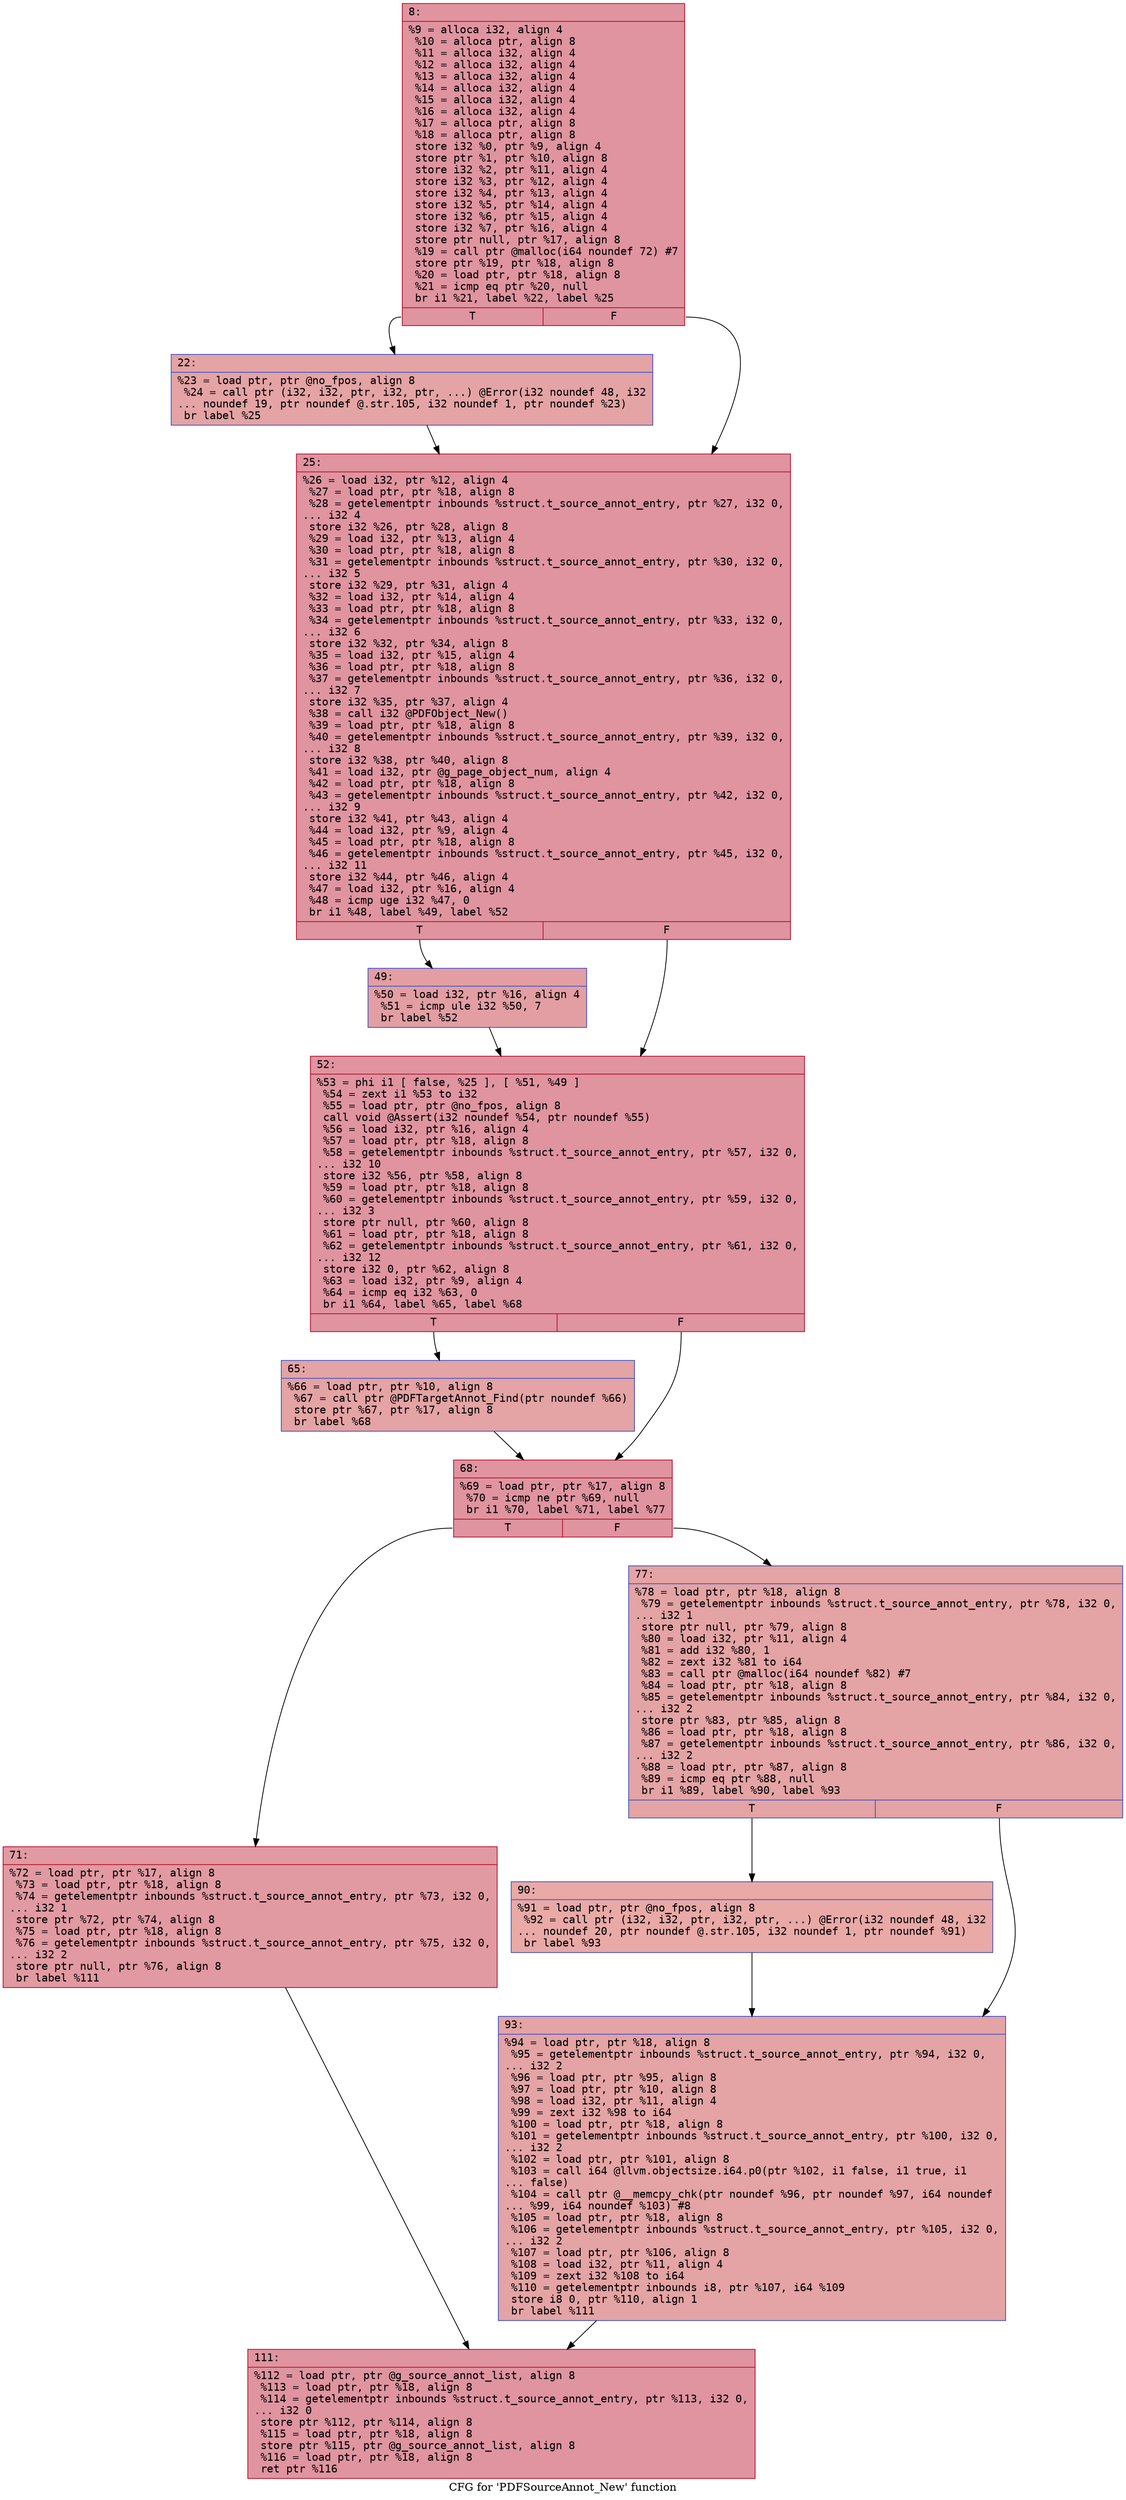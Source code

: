 digraph "CFG for 'PDFSourceAnnot_New' function" {
	label="CFG for 'PDFSourceAnnot_New' function";

	Node0x6000005318b0 [shape=record,color="#b70d28ff", style=filled, fillcolor="#b70d2870" fontname="Courier",label="{8:\l|  %9 = alloca i32, align 4\l  %10 = alloca ptr, align 8\l  %11 = alloca i32, align 4\l  %12 = alloca i32, align 4\l  %13 = alloca i32, align 4\l  %14 = alloca i32, align 4\l  %15 = alloca i32, align 4\l  %16 = alloca i32, align 4\l  %17 = alloca ptr, align 8\l  %18 = alloca ptr, align 8\l  store i32 %0, ptr %9, align 4\l  store ptr %1, ptr %10, align 8\l  store i32 %2, ptr %11, align 4\l  store i32 %3, ptr %12, align 4\l  store i32 %4, ptr %13, align 4\l  store i32 %5, ptr %14, align 4\l  store i32 %6, ptr %15, align 4\l  store i32 %7, ptr %16, align 4\l  store ptr null, ptr %17, align 8\l  %19 = call ptr @malloc(i64 noundef 72) #7\l  store ptr %19, ptr %18, align 8\l  %20 = load ptr, ptr %18, align 8\l  %21 = icmp eq ptr %20, null\l  br i1 %21, label %22, label %25\l|{<s0>T|<s1>F}}"];
	Node0x6000005318b0:s0 -> Node0x6000005319a0[tooltip="8 -> 22\nProbability 37.50%" ];
	Node0x6000005318b0:s1 -> Node0x6000005319f0[tooltip="8 -> 25\nProbability 62.50%" ];
	Node0x6000005319a0 [shape=record,color="#3d50c3ff", style=filled, fillcolor="#c32e3170" fontname="Courier",label="{22:\l|  %23 = load ptr, ptr @no_fpos, align 8\l  %24 = call ptr (i32, i32, ptr, i32, ptr, ...) @Error(i32 noundef 48, i32\l... noundef 19, ptr noundef @.str.105, i32 noundef 1, ptr noundef %23)\l  br label %25\l}"];
	Node0x6000005319a0 -> Node0x6000005319f0[tooltip="22 -> 25\nProbability 100.00%" ];
	Node0x6000005319f0 [shape=record,color="#b70d28ff", style=filled, fillcolor="#b70d2870" fontname="Courier",label="{25:\l|  %26 = load i32, ptr %12, align 4\l  %27 = load ptr, ptr %18, align 8\l  %28 = getelementptr inbounds %struct.t_source_annot_entry, ptr %27, i32 0,\l... i32 4\l  store i32 %26, ptr %28, align 8\l  %29 = load i32, ptr %13, align 4\l  %30 = load ptr, ptr %18, align 8\l  %31 = getelementptr inbounds %struct.t_source_annot_entry, ptr %30, i32 0,\l... i32 5\l  store i32 %29, ptr %31, align 4\l  %32 = load i32, ptr %14, align 4\l  %33 = load ptr, ptr %18, align 8\l  %34 = getelementptr inbounds %struct.t_source_annot_entry, ptr %33, i32 0,\l... i32 6\l  store i32 %32, ptr %34, align 8\l  %35 = load i32, ptr %15, align 4\l  %36 = load ptr, ptr %18, align 8\l  %37 = getelementptr inbounds %struct.t_source_annot_entry, ptr %36, i32 0,\l... i32 7\l  store i32 %35, ptr %37, align 4\l  %38 = call i32 @PDFObject_New()\l  %39 = load ptr, ptr %18, align 8\l  %40 = getelementptr inbounds %struct.t_source_annot_entry, ptr %39, i32 0,\l... i32 8\l  store i32 %38, ptr %40, align 8\l  %41 = load i32, ptr @g_page_object_num, align 4\l  %42 = load ptr, ptr %18, align 8\l  %43 = getelementptr inbounds %struct.t_source_annot_entry, ptr %42, i32 0,\l... i32 9\l  store i32 %41, ptr %43, align 4\l  %44 = load i32, ptr %9, align 4\l  %45 = load ptr, ptr %18, align 8\l  %46 = getelementptr inbounds %struct.t_source_annot_entry, ptr %45, i32 0,\l... i32 11\l  store i32 %44, ptr %46, align 4\l  %47 = load i32, ptr %16, align 4\l  %48 = icmp uge i32 %47, 0\l  br i1 %48, label %49, label %52\l|{<s0>T|<s1>F}}"];
	Node0x6000005319f0:s0 -> Node0x600000531a40[tooltip="25 -> 49\nProbability 50.00%" ];
	Node0x6000005319f0:s1 -> Node0x600000531a90[tooltip="25 -> 52\nProbability 50.00%" ];
	Node0x600000531a40 [shape=record,color="#3d50c3ff", style=filled, fillcolor="#be242e70" fontname="Courier",label="{49:\l|  %50 = load i32, ptr %16, align 4\l  %51 = icmp ule i32 %50, 7\l  br label %52\l}"];
	Node0x600000531a40 -> Node0x600000531a90[tooltip="49 -> 52\nProbability 100.00%" ];
	Node0x600000531a90 [shape=record,color="#b70d28ff", style=filled, fillcolor="#b70d2870" fontname="Courier",label="{52:\l|  %53 = phi i1 [ false, %25 ], [ %51, %49 ]\l  %54 = zext i1 %53 to i32\l  %55 = load ptr, ptr @no_fpos, align 8\l  call void @Assert(i32 noundef %54, ptr noundef %55)\l  %56 = load i32, ptr %16, align 4\l  %57 = load ptr, ptr %18, align 8\l  %58 = getelementptr inbounds %struct.t_source_annot_entry, ptr %57, i32 0,\l... i32 10\l  store i32 %56, ptr %58, align 8\l  %59 = load ptr, ptr %18, align 8\l  %60 = getelementptr inbounds %struct.t_source_annot_entry, ptr %59, i32 0,\l... i32 3\l  store ptr null, ptr %60, align 8\l  %61 = load ptr, ptr %18, align 8\l  %62 = getelementptr inbounds %struct.t_source_annot_entry, ptr %61, i32 0,\l... i32 12\l  store i32 0, ptr %62, align 8\l  %63 = load i32, ptr %9, align 4\l  %64 = icmp eq i32 %63, 0\l  br i1 %64, label %65, label %68\l|{<s0>T|<s1>F}}"];
	Node0x600000531a90:s0 -> Node0x600000531ae0[tooltip="52 -> 65\nProbability 37.50%" ];
	Node0x600000531a90:s1 -> Node0x600000531b30[tooltip="52 -> 68\nProbability 62.50%" ];
	Node0x600000531ae0 [shape=record,color="#3d50c3ff", style=filled, fillcolor="#c32e3170" fontname="Courier",label="{65:\l|  %66 = load ptr, ptr %10, align 8\l  %67 = call ptr @PDFTargetAnnot_Find(ptr noundef %66)\l  store ptr %67, ptr %17, align 8\l  br label %68\l}"];
	Node0x600000531ae0 -> Node0x600000531b30[tooltip="65 -> 68\nProbability 100.00%" ];
	Node0x600000531b30 [shape=record,color="#b70d28ff", style=filled, fillcolor="#b70d2870" fontname="Courier",label="{68:\l|  %69 = load ptr, ptr %17, align 8\l  %70 = icmp ne ptr %69, null\l  br i1 %70, label %71, label %77\l|{<s0>T|<s1>F}}"];
	Node0x600000531b30:s0 -> Node0x600000531b80[tooltip="68 -> 71\nProbability 62.50%" ];
	Node0x600000531b30:s1 -> Node0x600000531bd0[tooltip="68 -> 77\nProbability 37.50%" ];
	Node0x600000531b80 [shape=record,color="#b70d28ff", style=filled, fillcolor="#bb1b2c70" fontname="Courier",label="{71:\l|  %72 = load ptr, ptr %17, align 8\l  %73 = load ptr, ptr %18, align 8\l  %74 = getelementptr inbounds %struct.t_source_annot_entry, ptr %73, i32 0,\l... i32 1\l  store ptr %72, ptr %74, align 8\l  %75 = load ptr, ptr %18, align 8\l  %76 = getelementptr inbounds %struct.t_source_annot_entry, ptr %75, i32 0,\l... i32 2\l  store ptr null, ptr %76, align 8\l  br label %111\l}"];
	Node0x600000531b80 -> Node0x600000531cc0[tooltip="71 -> 111\nProbability 100.00%" ];
	Node0x600000531bd0 [shape=record,color="#3d50c3ff", style=filled, fillcolor="#c32e3170" fontname="Courier",label="{77:\l|  %78 = load ptr, ptr %18, align 8\l  %79 = getelementptr inbounds %struct.t_source_annot_entry, ptr %78, i32 0,\l... i32 1\l  store ptr null, ptr %79, align 8\l  %80 = load i32, ptr %11, align 4\l  %81 = add i32 %80, 1\l  %82 = zext i32 %81 to i64\l  %83 = call ptr @malloc(i64 noundef %82) #7\l  %84 = load ptr, ptr %18, align 8\l  %85 = getelementptr inbounds %struct.t_source_annot_entry, ptr %84, i32 0,\l... i32 2\l  store ptr %83, ptr %85, align 8\l  %86 = load ptr, ptr %18, align 8\l  %87 = getelementptr inbounds %struct.t_source_annot_entry, ptr %86, i32 0,\l... i32 2\l  %88 = load ptr, ptr %87, align 8\l  %89 = icmp eq ptr %88, null\l  br i1 %89, label %90, label %93\l|{<s0>T|<s1>F}}"];
	Node0x600000531bd0:s0 -> Node0x600000531c20[tooltip="77 -> 90\nProbability 37.50%" ];
	Node0x600000531bd0:s1 -> Node0x600000531c70[tooltip="77 -> 93\nProbability 62.50%" ];
	Node0x600000531c20 [shape=record,color="#3d50c3ff", style=filled, fillcolor="#ca3b3770" fontname="Courier",label="{90:\l|  %91 = load ptr, ptr @no_fpos, align 8\l  %92 = call ptr (i32, i32, ptr, i32, ptr, ...) @Error(i32 noundef 48, i32\l... noundef 20, ptr noundef @.str.105, i32 noundef 1, ptr noundef %91)\l  br label %93\l}"];
	Node0x600000531c20 -> Node0x600000531c70[tooltip="90 -> 93\nProbability 100.00%" ];
	Node0x600000531c70 [shape=record,color="#3d50c3ff", style=filled, fillcolor="#c32e3170" fontname="Courier",label="{93:\l|  %94 = load ptr, ptr %18, align 8\l  %95 = getelementptr inbounds %struct.t_source_annot_entry, ptr %94, i32 0,\l... i32 2\l  %96 = load ptr, ptr %95, align 8\l  %97 = load ptr, ptr %10, align 8\l  %98 = load i32, ptr %11, align 4\l  %99 = zext i32 %98 to i64\l  %100 = load ptr, ptr %18, align 8\l  %101 = getelementptr inbounds %struct.t_source_annot_entry, ptr %100, i32 0,\l... i32 2\l  %102 = load ptr, ptr %101, align 8\l  %103 = call i64 @llvm.objectsize.i64.p0(ptr %102, i1 false, i1 true, i1\l... false)\l  %104 = call ptr @__memcpy_chk(ptr noundef %96, ptr noundef %97, i64 noundef\l... %99, i64 noundef %103) #8\l  %105 = load ptr, ptr %18, align 8\l  %106 = getelementptr inbounds %struct.t_source_annot_entry, ptr %105, i32 0,\l... i32 2\l  %107 = load ptr, ptr %106, align 8\l  %108 = load i32, ptr %11, align 4\l  %109 = zext i32 %108 to i64\l  %110 = getelementptr inbounds i8, ptr %107, i64 %109\l  store i8 0, ptr %110, align 1\l  br label %111\l}"];
	Node0x600000531c70 -> Node0x600000531cc0[tooltip="93 -> 111\nProbability 100.00%" ];
	Node0x600000531cc0 [shape=record,color="#b70d28ff", style=filled, fillcolor="#b70d2870" fontname="Courier",label="{111:\l|  %112 = load ptr, ptr @g_source_annot_list, align 8\l  %113 = load ptr, ptr %18, align 8\l  %114 = getelementptr inbounds %struct.t_source_annot_entry, ptr %113, i32 0,\l... i32 0\l  store ptr %112, ptr %114, align 8\l  %115 = load ptr, ptr %18, align 8\l  store ptr %115, ptr @g_source_annot_list, align 8\l  %116 = load ptr, ptr %18, align 8\l  ret ptr %116\l}"];
}
